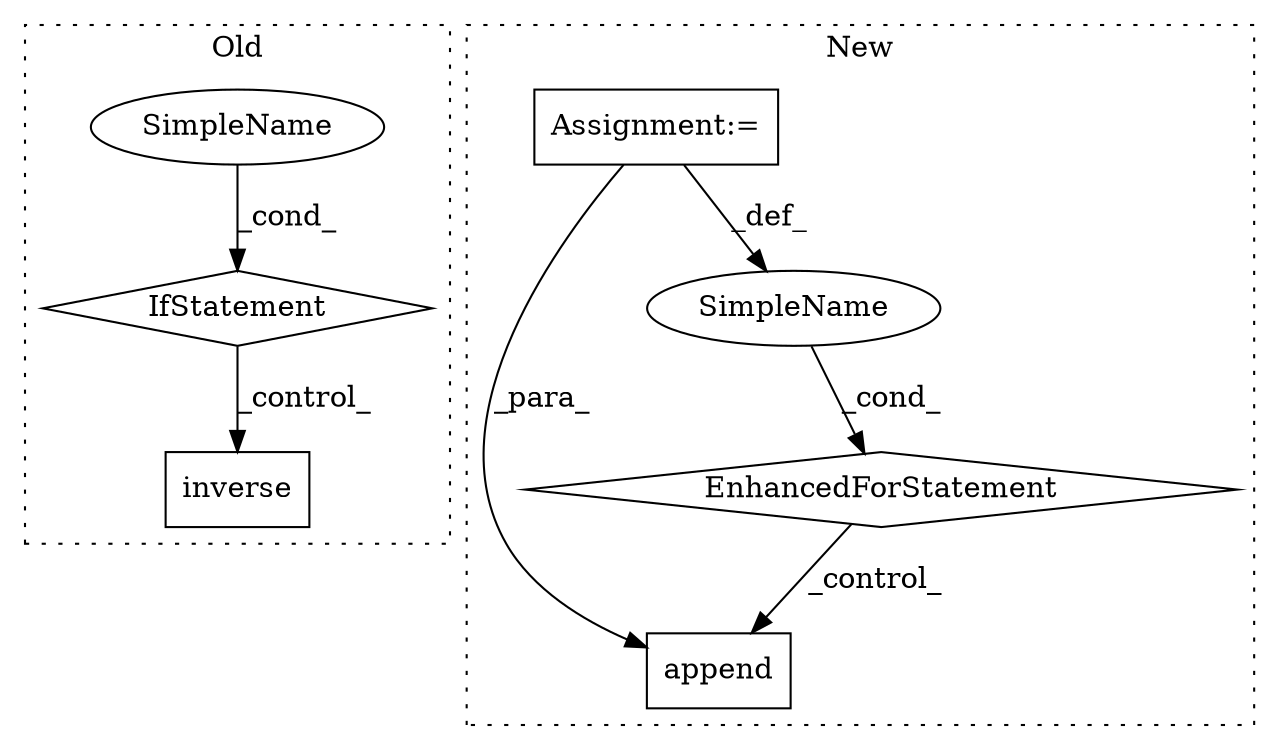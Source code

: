 digraph G {
subgraph cluster0 {
1 [label="inverse" a="32" s="3637" l="9" shape="box"];
4 [label="IfStatement" a="25" s="3735" l="57" shape="diamond"];
7 [label="SimpleName" a="42" s="3787" l="5" shape="ellipse"];
label = "Old";
style="dotted";
}
subgraph cluster1 {
2 [label="append" a="32" s="4015,4063" l="7,1" shape="box"];
3 [label="EnhancedForStatement" a="70" s="3800,3925" l="77,2" shape="diamond"];
5 [label="SimpleName" a="42" s="3881" l="4" shape="ellipse"];
6 [label="Assignment:=" a="7" s="3800,3925" l="77,2" shape="box"];
label = "New";
style="dotted";
}
3 -> 2 [label="_control_"];
4 -> 1 [label="_control_"];
5 -> 3 [label="_cond_"];
6 -> 2 [label="_para_"];
6 -> 5 [label="_def_"];
7 -> 4 [label="_cond_"];
}